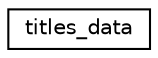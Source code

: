 digraph "Graphical Class Hierarchy"
{
  edge [fontname="Helvetica",fontsize="10",labelfontname="Helvetica",labelfontsize="10"];
  node [fontname="Helvetica",fontsize="10",shape=record];
  rankdir="LR";
  Node1 [label="titles_data",height=0.2,width=0.4,color="black", fillcolor="white", style="filled",URL="$structtitles__data.html"];
}
